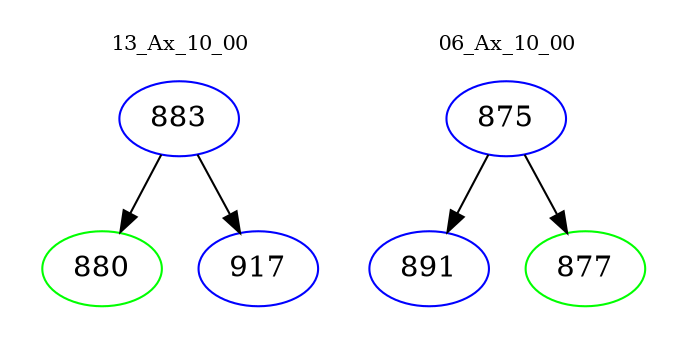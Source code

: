 digraph{
subgraph cluster_0 {
color = white
label = "13_Ax_10_00";
fontsize=10;
T0_883 [label="883", color="blue"]
T0_883 -> T0_880 [color="black"]
T0_880 [label="880", color="green"]
T0_883 -> T0_917 [color="black"]
T0_917 [label="917", color="blue"]
}
subgraph cluster_1 {
color = white
label = "06_Ax_10_00";
fontsize=10;
T1_875 [label="875", color="blue"]
T1_875 -> T1_891 [color="black"]
T1_891 [label="891", color="blue"]
T1_875 -> T1_877 [color="black"]
T1_877 [label="877", color="green"]
}
}
